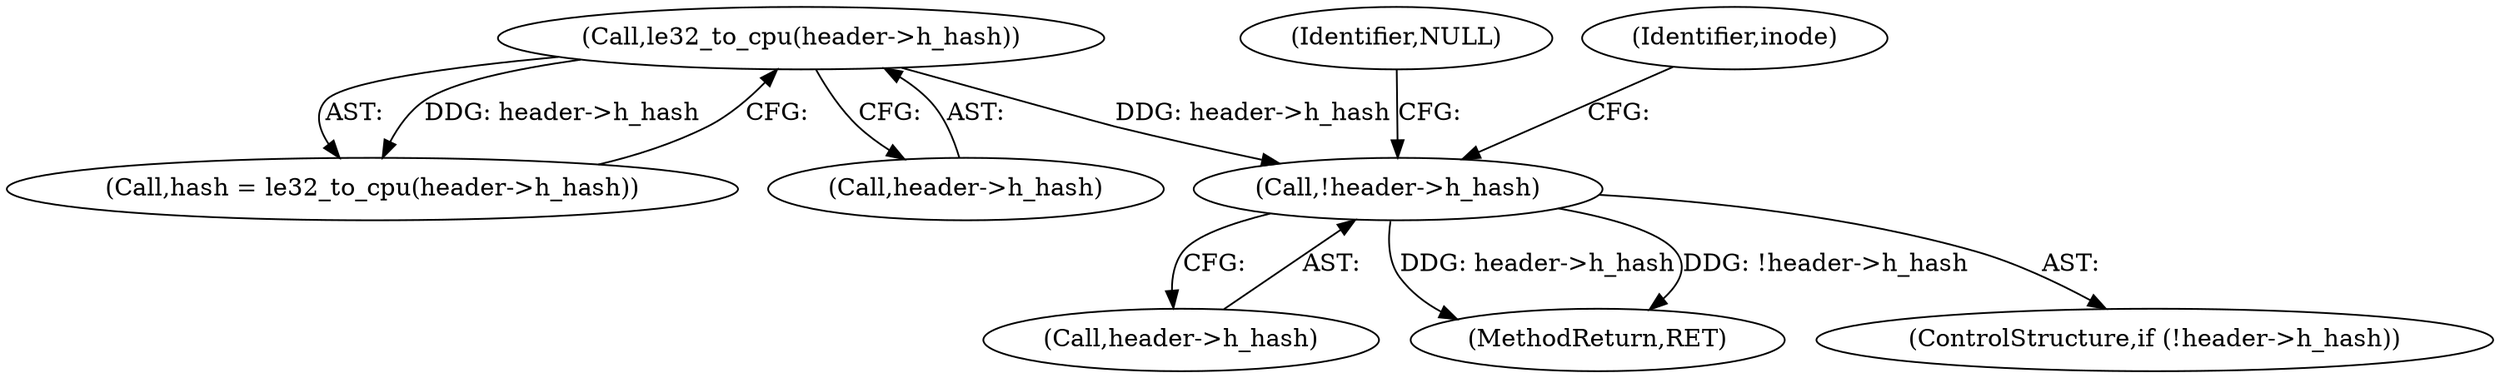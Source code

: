 digraph "0_linux_be0726d33cb8f411945884664924bed3cb8c70ee_4@pointer" {
"1000124" [label="(Call,!header->h_hash)"];
"1000109" [label="(Call,le32_to_cpu(header->h_hash))"];
"1000124" [label="(Call,!header->h_hash)"];
"1000129" [label="(Identifier,NULL)"];
"1000131" [label="(Identifier,inode)"];
"1000109" [label="(Call,le32_to_cpu(header->h_hash))"];
"1000107" [label="(Call,hash = le32_to_cpu(header->h_hash))"];
"1000125" [label="(Call,header->h_hash)"];
"1000110" [label="(Call,header->h_hash)"];
"1000251" [label="(MethodReturn,RET)"];
"1000123" [label="(ControlStructure,if (!header->h_hash))"];
"1000124" -> "1000123"  [label="AST: "];
"1000124" -> "1000125"  [label="CFG: "];
"1000125" -> "1000124"  [label="AST: "];
"1000129" -> "1000124"  [label="CFG: "];
"1000131" -> "1000124"  [label="CFG: "];
"1000124" -> "1000251"  [label="DDG: header->h_hash"];
"1000124" -> "1000251"  [label="DDG: !header->h_hash"];
"1000109" -> "1000124"  [label="DDG: header->h_hash"];
"1000109" -> "1000107"  [label="AST: "];
"1000109" -> "1000110"  [label="CFG: "];
"1000110" -> "1000109"  [label="AST: "];
"1000107" -> "1000109"  [label="CFG: "];
"1000109" -> "1000107"  [label="DDG: header->h_hash"];
}
